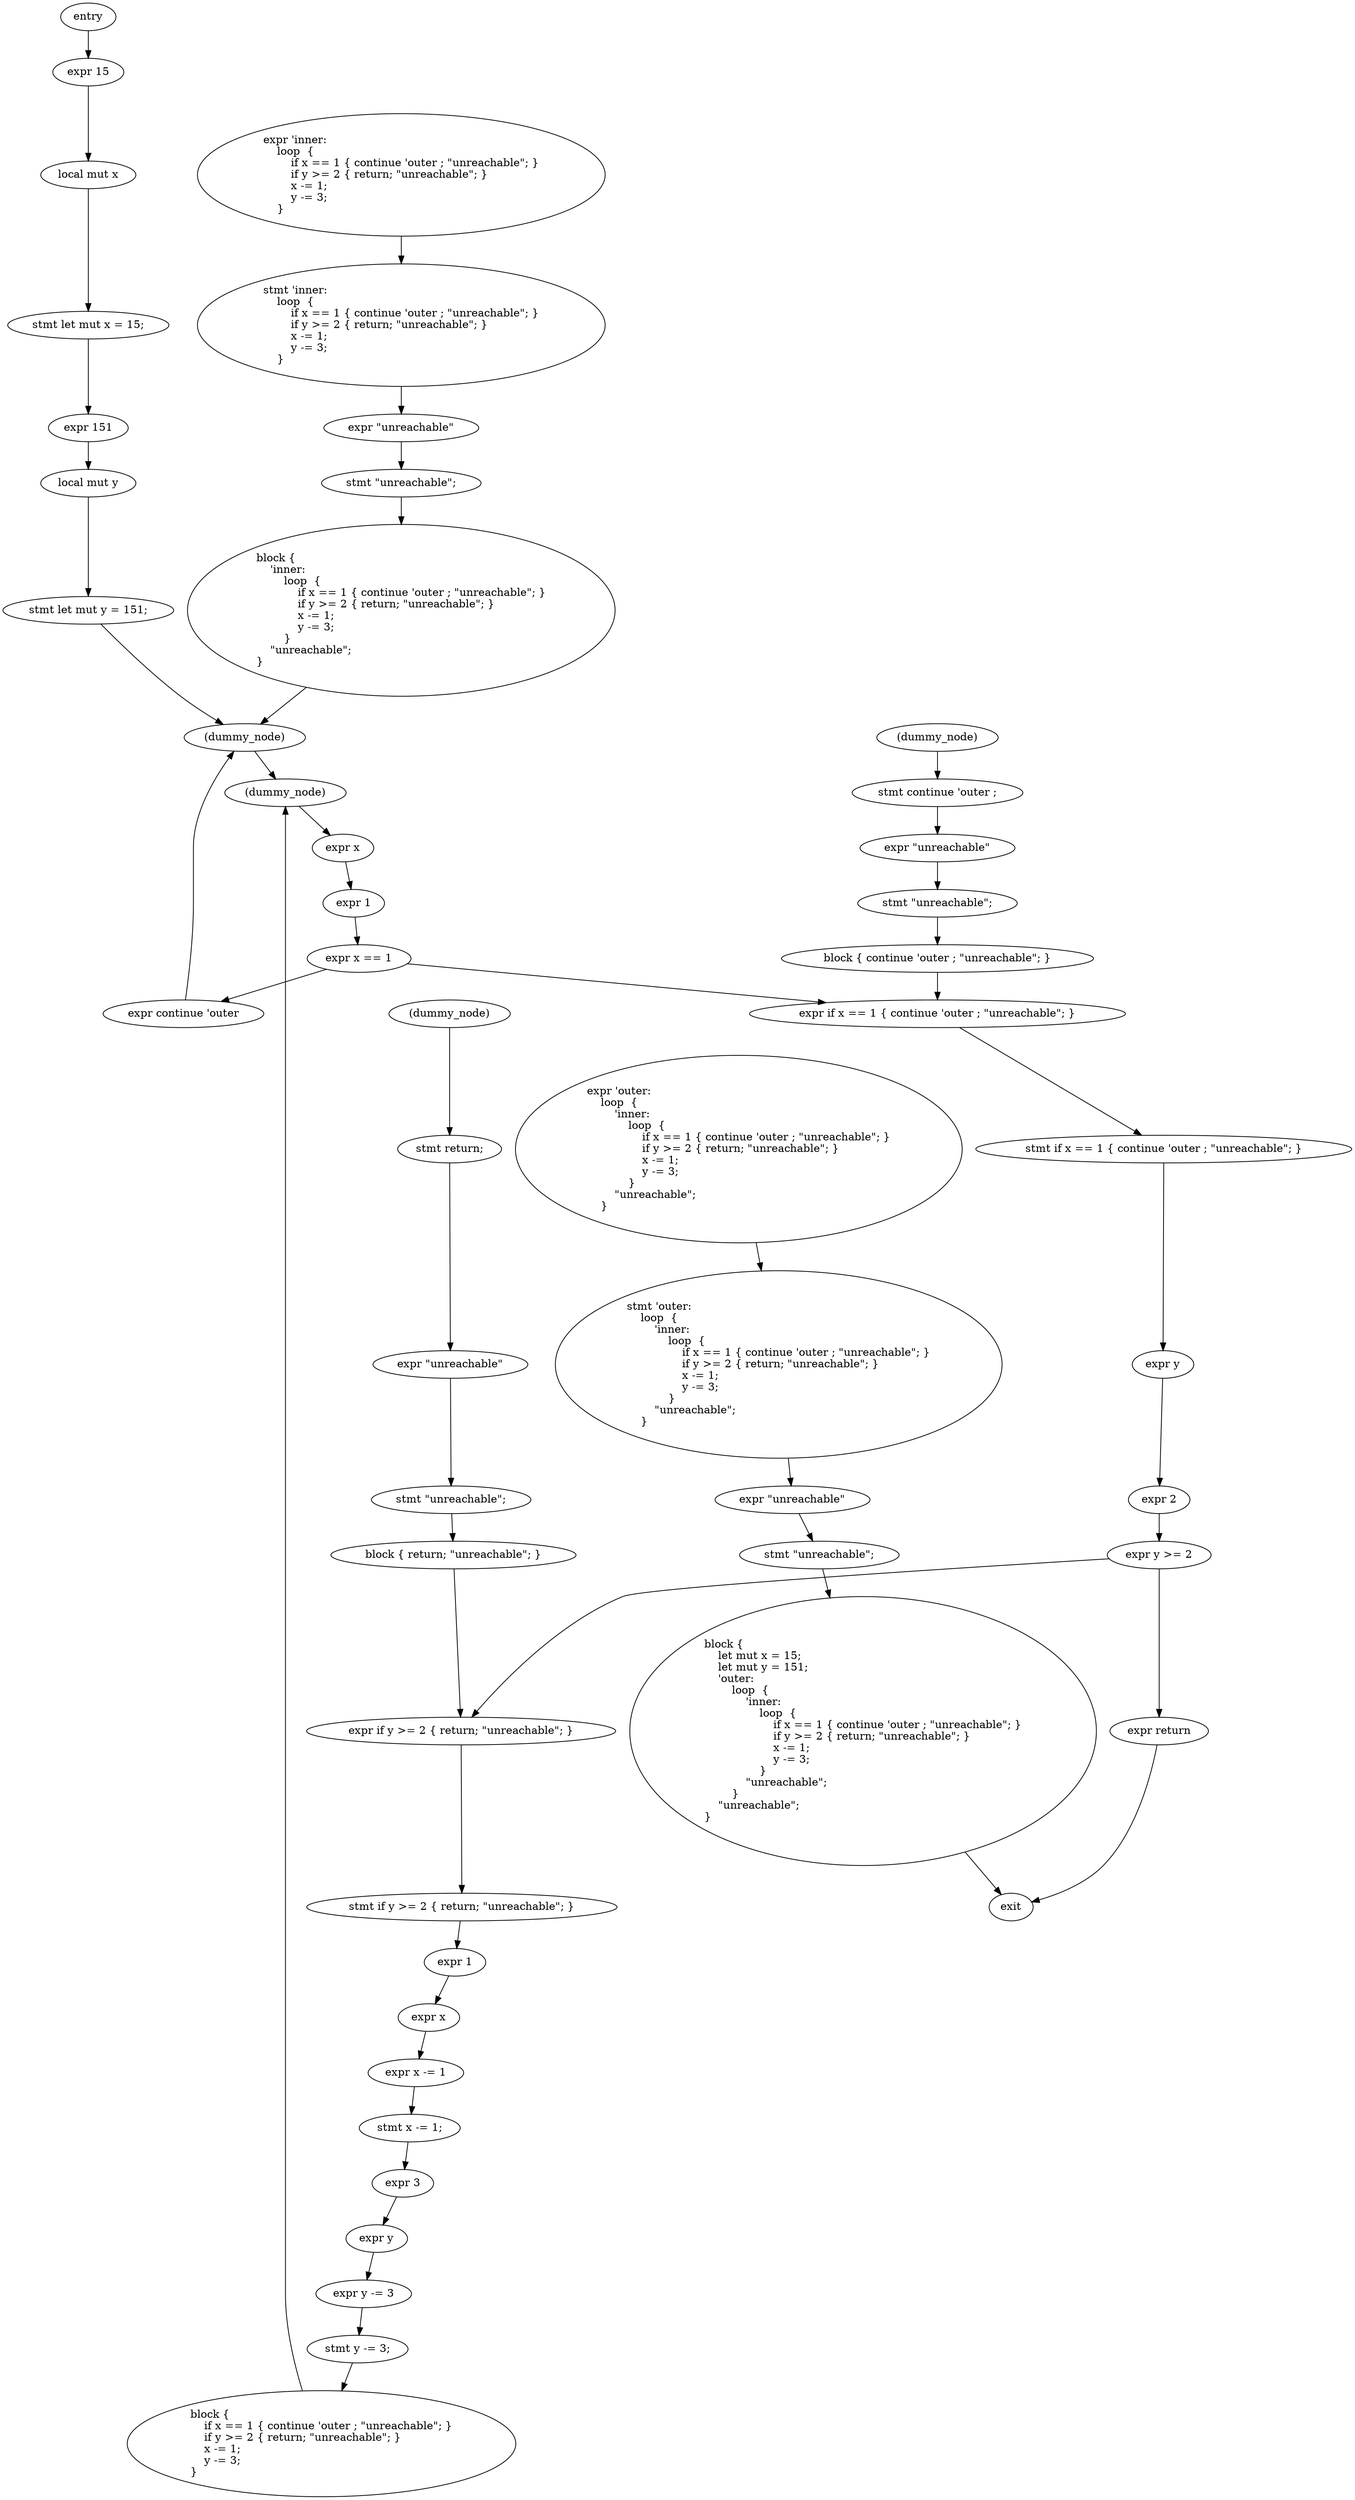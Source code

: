 digraph block {
    N0[label="entry"];
    N1[label="exit"];
    N2[label="expr 15"];
    N3[label="local mut x"];
    N4[label="stmt let mut x = 15;"];
    N5[label="expr 151"];
    N6[label="local mut y"];
    N7[label="stmt let mut y = 151;"];
    N8[label="(dummy_node)"];
    N9[label="expr \'outer:\l    loop  {\l        \'inner:\l            loop  {\l                if x == 1 { continue \'outer ; \"unreachable\"; }\l                if y >= 2 { return; \"unreachable\"; }\l                x -= 1;\l                y -= 3;\l            }\l        \"unreachable\";\l    }\l"];
    N10[label="(dummy_node)"];
    N11[label="expr \'inner:\l    loop  {\l        if x == 1 { continue \'outer ; \"unreachable\"; }\l        if y >= 2 { return; \"unreachable\"; }\l        x -= 1;\l        y -= 3;\l    }\l"];
    N12[label="expr x"];
    N13[label="expr 1"];
    N14[label="expr x == 1"];
    N15[label="expr continue \'outer"];
    N16[label="(dummy_node)"];
    N17[label="stmt continue \'outer ;"];
    N18[label="expr \"unreachable\""];
    N19[label="stmt \"unreachable\";"];
    N20[label="block { continue \'outer ; \"unreachable\"; }"];
    N21[label="expr if x == 1 { continue \'outer ; \"unreachable\"; }"];
    N22[label="stmt if x == 1 { continue \'outer ; \"unreachable\"; }"];
    N23[label="expr y"];
    N24[label="expr 2"];
    N25[label="expr y >= 2"];
    N26[label="expr return"];
    N27[label="(dummy_node)"];
    N28[label="stmt return;"];
    N29[label="expr \"unreachable\""];
    N30[label="stmt \"unreachable\";"];
    N31[label="block { return; \"unreachable\"; }"];
    N32[label="expr if y >= 2 { return; \"unreachable\"; }"];
    N33[label="stmt if y >= 2 { return; \"unreachable\"; }"];
    N34[label="expr 1"];
    N35[label="expr x"];
    N36[label="expr x -= 1"];
    N37[label="stmt x -= 1;"];
    N38[label="expr 3"];
    N39[label="expr y"];
    N40[label="expr y -= 3"];
    N41[label="stmt y -= 3;"];
    N42[label="block {\l    if x == 1 { continue \'outer ; \"unreachable\"; }\l    if y >= 2 { return; \"unreachable\"; }\l    x -= 1;\l    y -= 3;\l}\l"];
    N43[label="stmt \'inner:\l    loop  {\l        if x == 1 { continue \'outer ; \"unreachable\"; }\l        if y >= 2 { return; \"unreachable\"; }\l        x -= 1;\l        y -= 3;\l    }\l"];
    N44[label="expr \"unreachable\""];
    N45[label="stmt \"unreachable\";"];
    N46[label="block {\l    \'inner:\l        loop  {\l            if x == 1 { continue \'outer ; \"unreachable\"; }\l            if y >= 2 { return; \"unreachable\"; }\l            x -= 1;\l            y -= 3;\l        }\l    \"unreachable\";\l}\l"];
    N47[label="stmt \'outer:\l    loop  {\l        \'inner:\l            loop  {\l                if x == 1 { continue \'outer ; \"unreachable\"; }\l                if y >= 2 { return; \"unreachable\"; }\l                x -= 1;\l                y -= 3;\l            }\l        \"unreachable\";\l    }\l"];
    N48[label="expr \"unreachable\""];
    N49[label="stmt \"unreachable\";"];
    N50[label="block {\l    let mut x = 15;\l    let mut y = 151;\l    \'outer:\l        loop  {\l            \'inner:\l                loop  {\l                    if x == 1 { continue \'outer ; \"unreachable\"; }\l                    if y >= 2 { return; \"unreachable\"; }\l                    x -= 1;\l                    y -= 3;\l                }\l            \"unreachable\";\l        }\l    \"unreachable\";\l}\l"];
    N0 -> N2;
    N2 -> N3;
    N3 -> N4;
    N4 -> N5;
    N5 -> N6;
    N6 -> N7;
    N7 -> N8;
    N8 -> N10;
    N10 -> N12;
    N12 -> N13;
    N13 -> N14;
    N14 -> N15;
    N15 -> N8;
    N16 -> N17;
    N17 -> N18;
    N18 -> N19;
    N19 -> N20;
    N14 -> N21;
    N20 -> N21;
    N21 -> N22;
    N22 -> N23;
    N23 -> N24;
    N24 -> N25;
    N25 -> N26;
    N26 -> N1;
    N27 -> N28;
    N28 -> N29;
    N29 -> N30;
    N30 -> N31;
    N25 -> N32;
    N31 -> N32;
    N32 -> N33;
    N33 -> N34;
    N34 -> N35;
    N35 -> N36;
    N36 -> N37;
    N37 -> N38;
    N38 -> N39;
    N39 -> N40;
    N40 -> N41;
    N41 -> N42;
    N42 -> N10;
    N11 -> N43;
    N43 -> N44;
    N44 -> N45;
    N45 -> N46;
    N46 -> N8;
    N9 -> N47;
    N47 -> N48;
    N48 -> N49;
    N49 -> N50;
    N50 -> N1;
}
